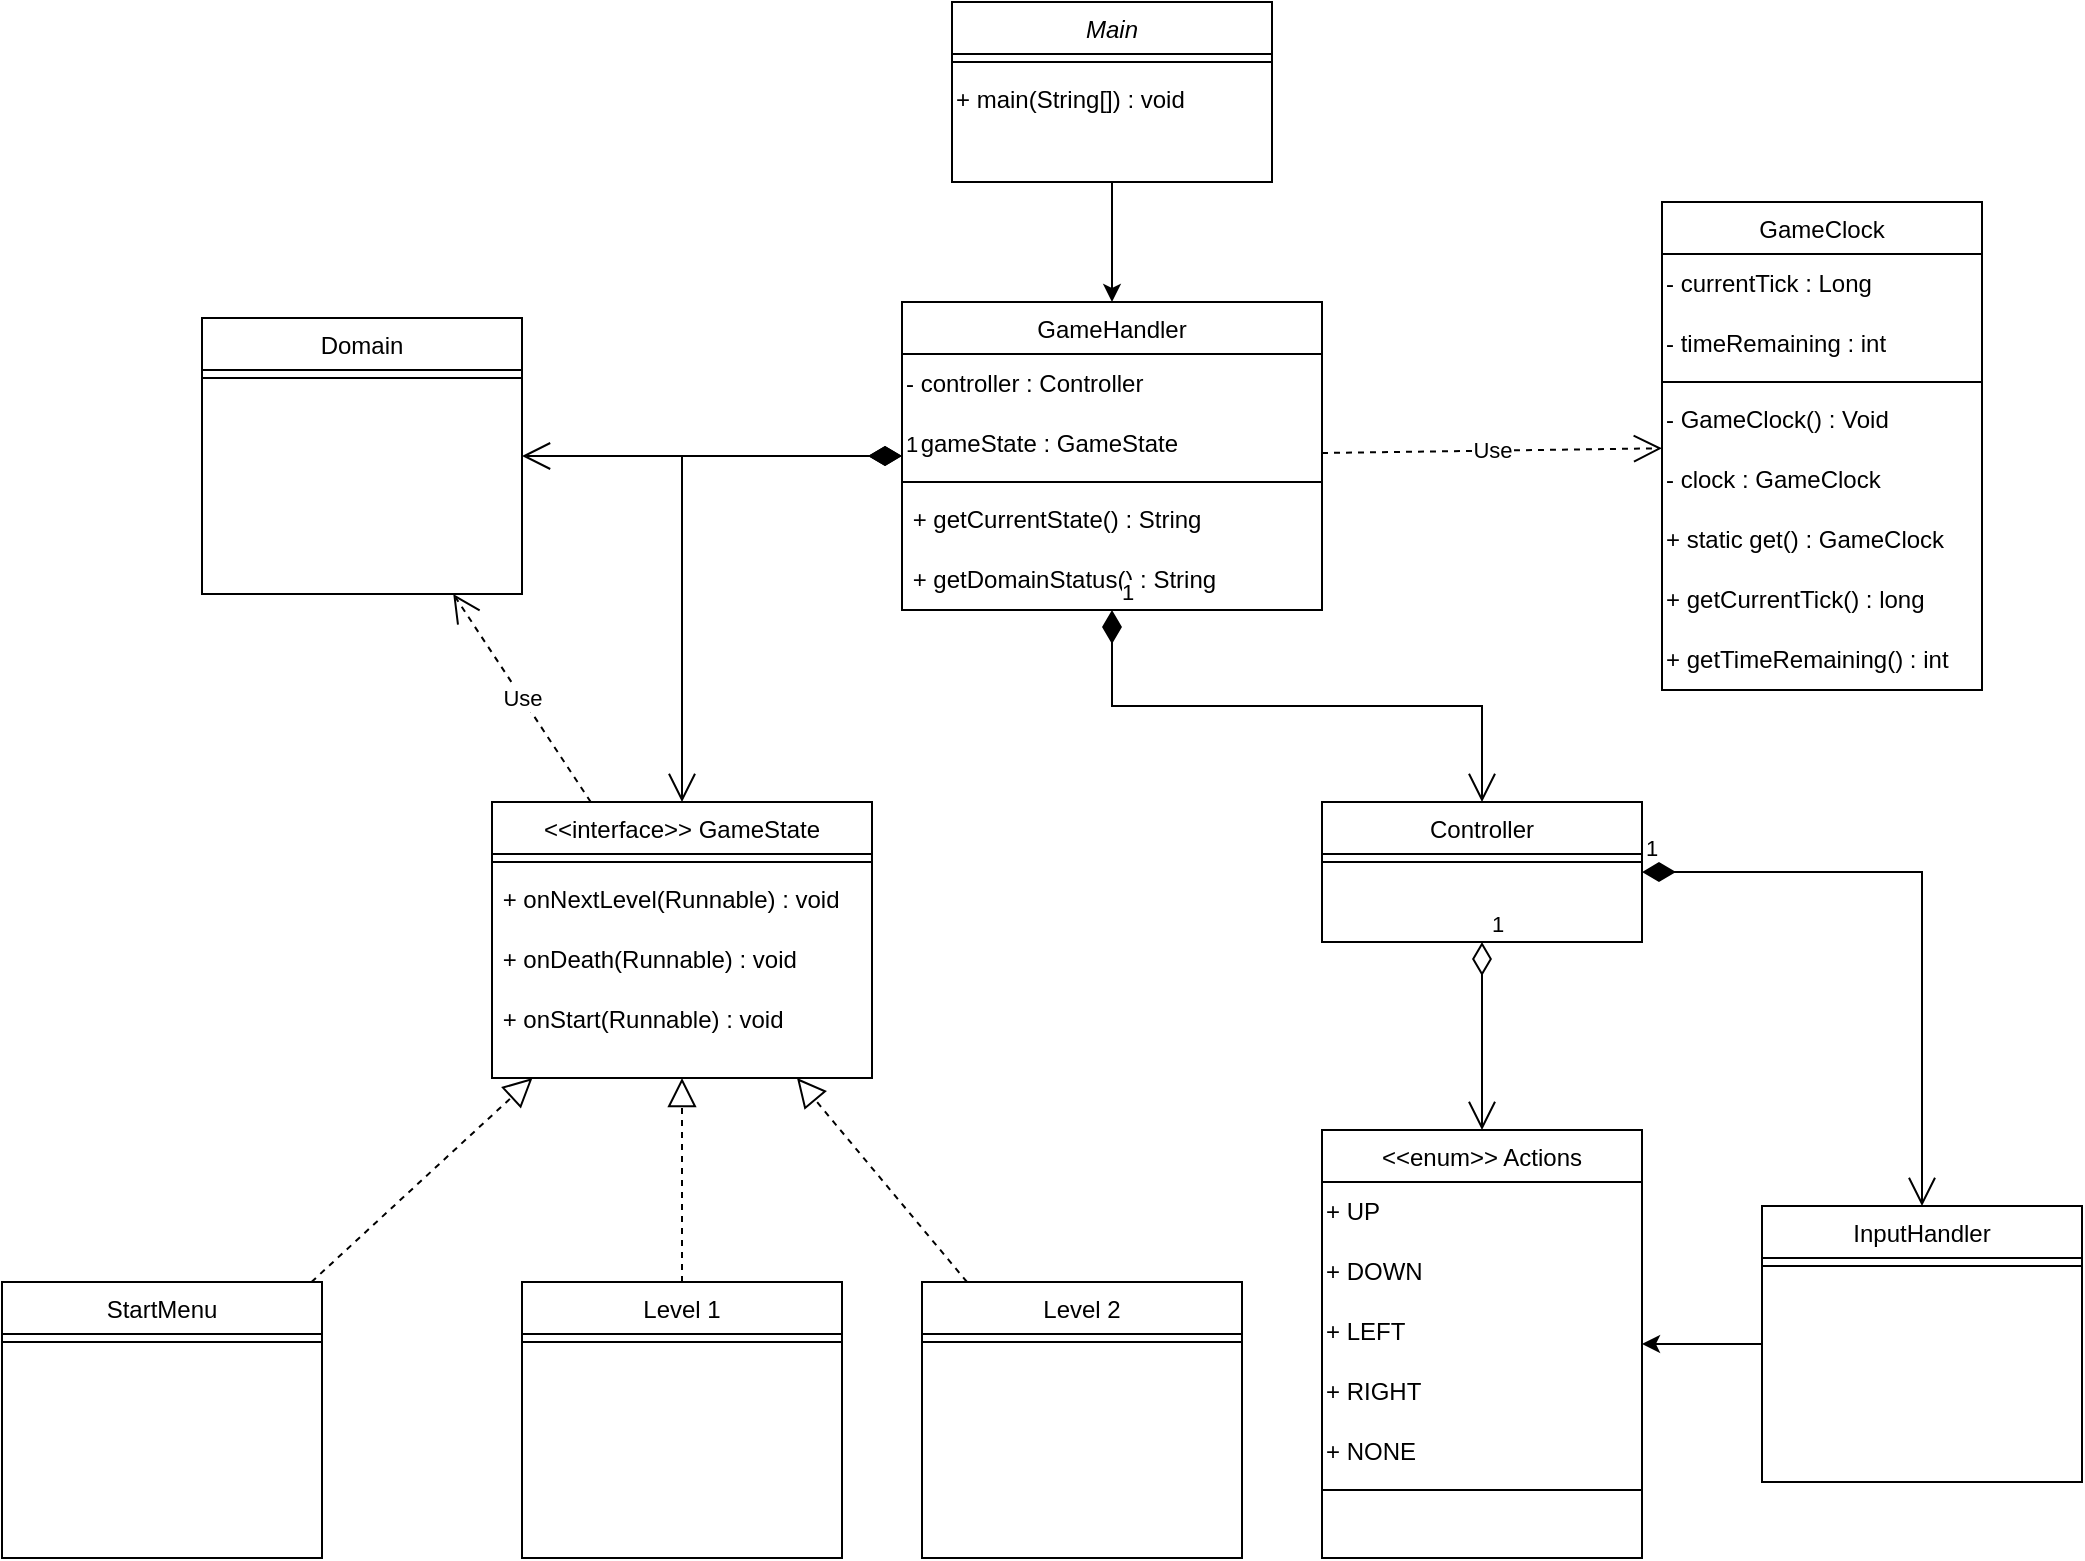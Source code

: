 <mxfile version="20.2.7" type="device"><diagram id="C5RBs43oDa-KdzZeNtuy" name="Page-1"><mxGraphModel dx="2434" dy="1121" grid="1" gridSize="10" guides="1" tooltips="1" connect="1" arrows="1" fold="1" page="0" pageScale="1" pageWidth="827" pageHeight="1169" math="0" shadow="0"><root><mxCell id="WIyWlLk6GJQsqaUBKTNV-0"/><mxCell id="WIyWlLk6GJQsqaUBKTNV-1" parent="WIyWlLk6GJQsqaUBKTNV-0"/><mxCell id="tV9XGuSJLIqi6XXFfAMn-1" style="edgeStyle=orthogonalEdgeStyle;rounded=0;orthogonalLoop=1;jettySize=auto;html=1;" parent="WIyWlLk6GJQsqaUBKTNV-1" source="zkfFHV4jXpPFQw0GAbJ--0" target="jPXhGCCj24Gc0b7bJ52H-2" edge="1"><mxGeometry relative="1" as="geometry"/></mxCell><mxCell id="zkfFHV4jXpPFQw0GAbJ--0" value="Main" style="swimlane;fontStyle=2;align=center;verticalAlign=top;childLayout=stackLayout;horizontal=1;startSize=26;horizontalStack=0;resizeParent=1;resizeLast=0;collapsible=1;marginBottom=0;rounded=0;shadow=0;strokeWidth=1;" parent="WIyWlLk6GJQsqaUBKTNV-1" vertex="1"><mxGeometry x="95" y="200" width="160" height="90" as="geometry"><mxRectangle x="230" y="140" width="160" height="26" as="alternateBounds"/></mxGeometry></mxCell><mxCell id="zkfFHV4jXpPFQw0GAbJ--4" value="" style="line;html=1;strokeWidth=1;align=left;verticalAlign=middle;spacingTop=-1;spacingLeft=3;spacingRight=3;rotatable=0;labelPosition=right;points=[];portConstraint=eastwest;" parent="zkfFHV4jXpPFQw0GAbJ--0" vertex="1"><mxGeometry y="26" width="160" height="8" as="geometry"/></mxCell><mxCell id="1n_-eb8jCOHsphEBcGUr-0" value="+ main(String[]) : void" style="text;html=1;align=left;verticalAlign=middle;resizable=0;points=[];autosize=1;strokeColor=none;fillColor=none;" parent="zkfFHV4jXpPFQw0GAbJ--0" vertex="1"><mxGeometry y="34" width="160" height="30" as="geometry"/></mxCell><mxCell id="tV9XGuSJLIqi6XXFfAMn-10" style="edgeStyle=orthogonalEdgeStyle;rounded=0;orthogonalLoop=1;jettySize=auto;html=1;entryX=1;entryY=0.5;entryDx=0;entryDy=0;" parent="WIyWlLk6GJQsqaUBKTNV-1" source="zkfFHV4jXpPFQw0GAbJ--6" target="tV9XGuSJLIqi6XXFfAMn-4" edge="1"><mxGeometry relative="1" as="geometry"/></mxCell><mxCell id="zkfFHV4jXpPFQw0GAbJ--6" value="InputHandler" style="swimlane;fontStyle=0;align=center;verticalAlign=top;childLayout=stackLayout;horizontal=1;startSize=26;horizontalStack=0;resizeParent=1;resizeLast=0;collapsible=1;marginBottom=0;rounded=0;shadow=0;strokeWidth=1;" parent="WIyWlLk6GJQsqaUBKTNV-1" vertex="1"><mxGeometry x="500" y="802" width="160" height="138" as="geometry"><mxRectangle x="130" y="380" width="160" height="26" as="alternateBounds"/></mxGeometry></mxCell><mxCell id="zkfFHV4jXpPFQw0GAbJ--9" value="" style="line;html=1;strokeWidth=1;align=left;verticalAlign=middle;spacingTop=-1;spacingLeft=3;spacingRight=3;rotatable=0;labelPosition=right;points=[];portConstraint=eastwest;" parent="zkfFHV4jXpPFQw0GAbJ--6" vertex="1"><mxGeometry y="26" width="160" height="8" as="geometry"/></mxCell><mxCell id="zkfFHV4jXpPFQw0GAbJ--13" value="Controller" style="swimlane;fontStyle=0;align=center;verticalAlign=top;childLayout=stackLayout;horizontal=1;startSize=26;horizontalStack=0;resizeParent=1;resizeLast=0;collapsible=1;marginBottom=0;rounded=0;shadow=0;strokeWidth=1;" parent="WIyWlLk6GJQsqaUBKTNV-1" vertex="1"><mxGeometry x="280" y="600" width="160" height="70" as="geometry"><mxRectangle x="340" y="380" width="170" height="26" as="alternateBounds"/></mxGeometry></mxCell><mxCell id="zkfFHV4jXpPFQw0GAbJ--15" value="" style="line;html=1;strokeWidth=1;align=left;verticalAlign=middle;spacingTop=-1;spacingLeft=3;spacingRight=3;rotatable=0;labelPosition=right;points=[];portConstraint=eastwest;" parent="zkfFHV4jXpPFQw0GAbJ--13" vertex="1"><mxGeometry y="26" width="160" height="8" as="geometry"/></mxCell><mxCell id="zkfFHV4jXpPFQw0GAbJ--17" value="GameClock" style="swimlane;fontStyle=0;align=center;verticalAlign=top;childLayout=stackLayout;horizontal=1;startSize=26;horizontalStack=0;resizeParent=1;resizeLast=0;collapsible=1;marginBottom=0;rounded=0;shadow=0;strokeWidth=1;" parent="WIyWlLk6GJQsqaUBKTNV-1" vertex="1"><mxGeometry x="450" y="300" width="160" height="244" as="geometry"><mxRectangle x="550" y="140" width="160" height="26" as="alternateBounds"/></mxGeometry></mxCell><mxCell id="1n_-eb8jCOHsphEBcGUr-9" value="&lt;div align=&quot;left&quot;&gt;- currentTick : Long&lt;br&gt;&lt;/div&gt;" style="text;html=1;align=left;verticalAlign=middle;resizable=0;points=[];autosize=1;strokeColor=none;fillColor=none;" parent="zkfFHV4jXpPFQw0GAbJ--17" vertex="1"><mxGeometry y="26" width="160" height="30" as="geometry"/></mxCell><mxCell id="1n_-eb8jCOHsphEBcGUr-10" value="- timeRemaining : int" style="text;html=1;align=left;verticalAlign=middle;resizable=0;points=[];autosize=1;strokeColor=none;fillColor=none;" parent="zkfFHV4jXpPFQw0GAbJ--17" vertex="1"><mxGeometry y="56" width="160" height="30" as="geometry"/></mxCell><mxCell id="zkfFHV4jXpPFQw0GAbJ--23" value="" style="line;html=1;strokeWidth=1;align=left;verticalAlign=middle;spacingTop=-1;spacingLeft=3;spacingRight=3;rotatable=0;labelPosition=right;points=[];portConstraint=eastwest;" parent="zkfFHV4jXpPFQw0GAbJ--17" vertex="1"><mxGeometry y="86" width="160" height="8" as="geometry"/></mxCell><mxCell id="1n_-eb8jCOHsphEBcGUr-5" value="&lt;div align=&quot;left&quot;&gt;- GameClock() : Void&lt;br&gt;&lt;/div&gt;" style="text;html=1;align=left;verticalAlign=middle;resizable=0;points=[];autosize=1;strokeColor=none;fillColor=none;" parent="zkfFHV4jXpPFQw0GAbJ--17" vertex="1"><mxGeometry y="94" width="160" height="30" as="geometry"/></mxCell><mxCell id="1n_-eb8jCOHsphEBcGUr-8" value="&lt;div align=&quot;left&quot;&gt;- clock : GameClock&lt;br&gt;&lt;/div&gt;" style="text;html=1;align=left;verticalAlign=middle;resizable=0;points=[];autosize=1;strokeColor=none;fillColor=none;" parent="zkfFHV4jXpPFQw0GAbJ--17" vertex="1"><mxGeometry y="124" width="160" height="30" as="geometry"/></mxCell><mxCell id="1n_-eb8jCOHsphEBcGUr-23" value="&lt;div align=&quot;left&quot;&gt;+ static get() : GameClock&lt;/div&gt;" style="text;html=1;align=left;verticalAlign=middle;resizable=0;points=[];autosize=1;strokeColor=none;fillColor=none;" parent="zkfFHV4jXpPFQw0GAbJ--17" vertex="1"><mxGeometry y="154" width="160" height="30" as="geometry"/></mxCell><mxCell id="1n_-eb8jCOHsphEBcGUr-6" value="&lt;div align=&quot;left&quot;&gt;+ getCurrentTick() : long&lt;br&gt;&lt;/div&gt;" style="text;html=1;align=left;verticalAlign=middle;resizable=0;points=[];autosize=1;strokeColor=none;fillColor=none;" parent="zkfFHV4jXpPFQw0GAbJ--17" vertex="1"><mxGeometry y="184" width="160" height="30" as="geometry"/></mxCell><mxCell id="1n_-eb8jCOHsphEBcGUr-7" value="&lt;div align=&quot;left&quot;&gt;+ getTimeRemaining() : int&lt;br&gt;&lt;/div&gt;" style="text;html=1;align=left;verticalAlign=middle;resizable=0;points=[];autosize=1;strokeColor=none;fillColor=none;" parent="zkfFHV4jXpPFQw0GAbJ--17" vertex="1"><mxGeometry y="214" width="160" height="30" as="geometry"/></mxCell><mxCell id="jPXhGCCj24Gc0b7bJ52H-2" value="GameHandler" style="swimlane;fontStyle=0;align=center;verticalAlign=top;childLayout=stackLayout;horizontal=1;startSize=26;horizontalStack=0;resizeParent=1;resizeLast=0;collapsible=1;marginBottom=0;rounded=0;shadow=0;strokeWidth=1;" parent="WIyWlLk6GJQsqaUBKTNV-1" vertex="1"><mxGeometry x="70" y="350" width="210" height="154" as="geometry"><mxRectangle x="130" y="380" width="160" height="26" as="alternateBounds"/></mxGeometry></mxCell><mxCell id="1n_-eb8jCOHsphEBcGUr-1" value="- controller : Controller" style="text;html=1;align=left;verticalAlign=middle;resizable=0;points=[];autosize=1;strokeColor=none;fillColor=none;" parent="jPXhGCCj24Gc0b7bJ52H-2" vertex="1"><mxGeometry y="26" width="210" height="30" as="geometry"/></mxCell><mxCell id="1n_-eb8jCOHsphEBcGUr-4" value="- gameState : GameState" style="text;html=1;align=left;verticalAlign=middle;resizable=0;points=[];autosize=1;strokeColor=none;fillColor=none;" parent="jPXhGCCj24Gc0b7bJ52H-2" vertex="1"><mxGeometry y="56" width="210" height="30" as="geometry"/></mxCell><mxCell id="jPXhGCCj24Gc0b7bJ52H-3" value="" style="line;html=1;strokeWidth=1;align=left;verticalAlign=middle;spacingTop=-1;spacingLeft=3;spacingRight=3;rotatable=0;labelPosition=right;points=[];portConstraint=eastwest;" parent="jPXhGCCj24Gc0b7bJ52H-2" vertex="1"><mxGeometry y="86" width="210" height="8" as="geometry"/></mxCell><mxCell id="1n_-eb8jCOHsphEBcGUr-22" value="&amp;nbsp;+ getCurrentState() : String " style="text;html=1;align=left;verticalAlign=middle;resizable=0;points=[];autosize=1;strokeColor=none;fillColor=none;" parent="jPXhGCCj24Gc0b7bJ52H-2" vertex="1"><mxGeometry y="94" width="210" height="30" as="geometry"/></mxCell><mxCell id="0WyTP3QgR1Wc-FGRCfWP-0" value="&amp;nbsp;+ getDomainStatus() : String " style="text;html=1;align=left;verticalAlign=middle;resizable=0;points=[];autosize=1;strokeColor=none;fillColor=none;" vertex="1" parent="jPXhGCCj24Gc0b7bJ52H-2"><mxGeometry y="124" width="210" height="30" as="geometry"/></mxCell><mxCell id="tV9XGuSJLIqi6XXFfAMn-4" value="&lt;&lt;enum&gt;&gt; Actions" style="swimlane;fontStyle=0;align=center;verticalAlign=top;childLayout=stackLayout;horizontal=1;startSize=26;horizontalStack=0;resizeParent=1;resizeLast=0;collapsible=1;marginBottom=0;rounded=0;shadow=0;strokeWidth=1;" parent="WIyWlLk6GJQsqaUBKTNV-1" vertex="1"><mxGeometry x="280" y="764" width="160" height="214" as="geometry"><mxRectangle x="130" y="380" width="160" height="26" as="alternateBounds"/></mxGeometry></mxCell><mxCell id="1n_-eb8jCOHsphEBcGUr-30" value="&lt;div&gt;+ UP&lt;/div&gt;" style="text;html=1;align=left;verticalAlign=middle;resizable=0;points=[];autosize=1;strokeColor=none;fillColor=none;" parent="tV9XGuSJLIqi6XXFfAMn-4" vertex="1"><mxGeometry y="26" width="160" height="30" as="geometry"/></mxCell><mxCell id="1n_-eb8jCOHsphEBcGUr-31" value="&lt;div&gt;+ DOWN&lt;br&gt;&lt;/div&gt;" style="text;html=1;align=left;verticalAlign=middle;resizable=0;points=[];autosize=1;strokeColor=none;fillColor=none;" parent="tV9XGuSJLIqi6XXFfAMn-4" vertex="1"><mxGeometry y="56" width="160" height="30" as="geometry"/></mxCell><mxCell id="1n_-eb8jCOHsphEBcGUr-32" value="&lt;div&gt;+ LEFT&lt;br&gt;&lt;/div&gt;" style="text;html=1;align=left;verticalAlign=middle;resizable=0;points=[];autosize=1;strokeColor=none;fillColor=none;" parent="tV9XGuSJLIqi6XXFfAMn-4" vertex="1"><mxGeometry y="86" width="160" height="30" as="geometry"/></mxCell><mxCell id="1n_-eb8jCOHsphEBcGUr-33" value="&lt;div&gt;+ RIGHT&lt;br&gt;&lt;/div&gt;" style="text;html=1;align=left;verticalAlign=middle;resizable=0;points=[];autosize=1;strokeColor=none;fillColor=none;" parent="tV9XGuSJLIqi6XXFfAMn-4" vertex="1"><mxGeometry y="116" width="160" height="30" as="geometry"/></mxCell><mxCell id="1n_-eb8jCOHsphEBcGUr-34" value="&lt;div&gt;+ NONE&lt;br&gt;&lt;/div&gt;" style="text;html=1;align=left;verticalAlign=middle;resizable=0;points=[];autosize=1;strokeColor=none;fillColor=none;" parent="tV9XGuSJLIqi6XXFfAMn-4" vertex="1"><mxGeometry y="146" width="160" height="30" as="geometry"/></mxCell><mxCell id="tV9XGuSJLIqi6XXFfAMn-5" value="" style="line;html=1;strokeWidth=1;align=left;verticalAlign=middle;spacingTop=-1;spacingLeft=3;spacingRight=3;rotatable=0;labelPosition=right;points=[];portConstraint=eastwest;" parent="tV9XGuSJLIqi6XXFfAMn-4" vertex="1"><mxGeometry y="176" width="160" height="8" as="geometry"/></mxCell><mxCell id="tV9XGuSJLIqi6XXFfAMn-8" value="&lt;&lt;interface&gt;&gt; GameState" style="swimlane;fontStyle=0;align=center;verticalAlign=top;childLayout=stackLayout;horizontal=1;startSize=26;horizontalStack=0;resizeParent=1;resizeLast=0;collapsible=1;marginBottom=0;rounded=0;shadow=0;strokeWidth=1;" parent="WIyWlLk6GJQsqaUBKTNV-1" vertex="1"><mxGeometry x="-135" y="600" width="190" height="138" as="geometry"><mxRectangle x="130" y="380" width="160" height="26" as="alternateBounds"/></mxGeometry></mxCell><mxCell id="tV9XGuSJLIqi6XXFfAMn-9" value="" style="line;html=1;strokeWidth=1;align=left;verticalAlign=middle;spacingTop=-1;spacingLeft=3;spacingRight=3;rotatable=0;labelPosition=right;points=[];portConstraint=eastwest;" parent="tV9XGuSJLIqi6XXFfAMn-8" vertex="1"><mxGeometry y="26" width="190" height="8" as="geometry"/></mxCell><mxCell id="jObUowSeC8P8ztGC8eGn-5" value="&amp;nbsp;+ onNextLevel(Runnable) : void " style="text;html=1;align=left;verticalAlign=middle;resizable=0;points=[];autosize=1;strokeColor=none;fillColor=none;" parent="tV9XGuSJLIqi6XXFfAMn-8" vertex="1"><mxGeometry y="34" width="190" height="30" as="geometry"/></mxCell><mxCell id="jObUowSeC8P8ztGC8eGn-6" value="&lt;div&gt;&amp;nbsp;+ onDeath(Runnable) : void&lt;/div&gt;" style="text;html=1;align=left;verticalAlign=middle;resizable=0;points=[];autosize=1;strokeColor=none;fillColor=none;" parent="tV9XGuSJLIqi6XXFfAMn-8" vertex="1"><mxGeometry y="64" width="190" height="30" as="geometry"/></mxCell><mxCell id="jObUowSeC8P8ztGC8eGn-7" value="&amp;nbsp;+ onStart(Runnable) : void " style="text;html=1;align=left;verticalAlign=middle;resizable=0;points=[];autosize=1;strokeColor=none;fillColor=none;" parent="tV9XGuSJLIqi6XXFfAMn-8" vertex="1"><mxGeometry y="94" width="190" height="30" as="geometry"/></mxCell><mxCell id="tV9XGuSJLIqi6XXFfAMn-12" value="1" style="endArrow=open;html=1;endSize=12;startArrow=diamondThin;startSize=14;startFill=0;edgeStyle=orthogonalEdgeStyle;align=left;verticalAlign=bottom;rounded=0;" parent="WIyWlLk6GJQsqaUBKTNV-1" source="zkfFHV4jXpPFQw0GAbJ--13" target="tV9XGuSJLIqi6XXFfAMn-4" edge="1"><mxGeometry x="-1" y="3" relative="1" as="geometry"><mxPoint x="610" y="674.5" as="sourcePoint"/><mxPoint x="770" y="674.5" as="targetPoint"/></mxGeometry></mxCell><mxCell id="tV9XGuSJLIqi6XXFfAMn-14" value="1" style="endArrow=open;html=1;endSize=12;startArrow=diamondThin;startSize=14;startFill=1;edgeStyle=orthogonalEdgeStyle;align=left;verticalAlign=bottom;rounded=0;" parent="WIyWlLk6GJQsqaUBKTNV-1" source="zkfFHV4jXpPFQw0GAbJ--13" target="zkfFHV4jXpPFQw0GAbJ--6" edge="1"><mxGeometry x="-1" y="3" relative="1" as="geometry"><mxPoint x="580" y="750" as="sourcePoint"/><mxPoint x="740" y="750" as="targetPoint"/></mxGeometry></mxCell><mxCell id="tV9XGuSJLIqi6XXFfAMn-15" value="1" style="endArrow=open;html=1;endSize=12;startArrow=diamondThin;startSize=14;startFill=1;edgeStyle=orthogonalEdgeStyle;align=left;verticalAlign=bottom;rounded=0;" parent="WIyWlLk6GJQsqaUBKTNV-1" source="jPXhGCCj24Gc0b7bJ52H-2" target="zkfFHV4jXpPFQw0GAbJ--13" edge="1"><mxGeometry x="-1" y="3" relative="1" as="geometry"><mxPoint x="210" y="670" as="sourcePoint"/><mxPoint x="400" y="825" as="targetPoint"/></mxGeometry></mxCell><mxCell id="tV9XGuSJLIqi6XXFfAMn-16" value="1" style="endArrow=open;html=1;endSize=12;startArrow=diamondThin;startSize=14;startFill=1;edgeStyle=orthogonalEdgeStyle;align=left;verticalAlign=bottom;rounded=0;" parent="WIyWlLk6GJQsqaUBKTNV-1" source="jPXhGCCj24Gc0b7bJ52H-2" target="tV9XGuSJLIqi6XXFfAMn-8" edge="1"><mxGeometry x="-1" y="3" relative="1" as="geometry"><mxPoint x="270" y="680" as="sourcePoint"/><mxPoint x="540" y="771" as="targetPoint"/></mxGeometry></mxCell><mxCell id="tV9XGuSJLIqi6XXFfAMn-17" value="Domain" style="swimlane;fontStyle=0;align=center;verticalAlign=top;childLayout=stackLayout;horizontal=1;startSize=26;horizontalStack=0;resizeParent=1;resizeLast=0;collapsible=1;marginBottom=0;rounded=0;shadow=0;strokeWidth=1;" parent="WIyWlLk6GJQsqaUBKTNV-1" vertex="1"><mxGeometry x="-280" y="358" width="160" height="138" as="geometry"><mxRectangle x="130" y="380" width="160" height="26" as="alternateBounds"/></mxGeometry></mxCell><mxCell id="tV9XGuSJLIqi6XXFfAMn-18" value="" style="line;html=1;strokeWidth=1;align=left;verticalAlign=middle;spacingTop=-1;spacingLeft=3;spacingRight=3;rotatable=0;labelPosition=right;points=[];portConstraint=eastwest;" parent="tV9XGuSJLIqi6XXFfAMn-17" vertex="1"><mxGeometry y="26" width="160" height="8" as="geometry"/></mxCell><mxCell id="tV9XGuSJLIqi6XXFfAMn-19" value="1" style="endArrow=open;html=1;endSize=12;startArrow=diamondThin;startSize=14;startFill=1;edgeStyle=orthogonalEdgeStyle;align=left;verticalAlign=bottom;rounded=0;" parent="WIyWlLk6GJQsqaUBKTNV-1" source="jPXhGCCj24Gc0b7bJ52H-2" target="tV9XGuSJLIqi6XXFfAMn-17" edge="1"><mxGeometry x="-1" y="3" relative="1" as="geometry"><mxPoint x="250" y="548" as="sourcePoint"/><mxPoint x="250" y="760" as="targetPoint"/></mxGeometry></mxCell><mxCell id="1n_-eb8jCOHsphEBcGUr-3" value="Use" style="endArrow=open;endSize=12;dashed=1;html=1;rounded=0;" parent="WIyWlLk6GJQsqaUBKTNV-1" source="jPXhGCCj24Gc0b7bJ52H-2" target="zkfFHV4jXpPFQw0GAbJ--17" edge="1"><mxGeometry width="160" relative="1" as="geometry"><mxPoint x="350" y="620" as="sourcePoint"/><mxPoint x="510" y="620" as="targetPoint"/></mxGeometry></mxCell><mxCell id="1n_-eb8jCOHsphEBcGUr-11" value="StartMenu" style="swimlane;fontStyle=0;align=center;verticalAlign=top;childLayout=stackLayout;horizontal=1;startSize=26;horizontalStack=0;resizeParent=1;resizeLast=0;collapsible=1;marginBottom=0;rounded=0;shadow=0;strokeWidth=1;" parent="WIyWlLk6GJQsqaUBKTNV-1" vertex="1"><mxGeometry x="-380" y="840" width="160" height="138" as="geometry"><mxRectangle x="130" y="380" width="160" height="26" as="alternateBounds"/></mxGeometry></mxCell><mxCell id="1n_-eb8jCOHsphEBcGUr-12" value="" style="line;html=1;strokeWidth=1;align=left;verticalAlign=middle;spacingTop=-1;spacingLeft=3;spacingRight=3;rotatable=0;labelPosition=right;points=[];portConstraint=eastwest;" parent="1n_-eb8jCOHsphEBcGUr-11" vertex="1"><mxGeometry y="26" width="160" height="8" as="geometry"/></mxCell><mxCell id="1n_-eb8jCOHsphEBcGUr-15" value="Level 1" style="swimlane;fontStyle=0;align=center;verticalAlign=top;childLayout=stackLayout;horizontal=1;startSize=26;horizontalStack=0;resizeParent=1;resizeLast=0;collapsible=1;marginBottom=0;rounded=0;shadow=0;strokeWidth=1;" parent="WIyWlLk6GJQsqaUBKTNV-1" vertex="1"><mxGeometry x="-120" y="840" width="160" height="138" as="geometry"><mxRectangle x="130" y="380" width="160" height="26" as="alternateBounds"/></mxGeometry></mxCell><mxCell id="1n_-eb8jCOHsphEBcGUr-16" value="" style="line;html=1;strokeWidth=1;align=left;verticalAlign=middle;spacingTop=-1;spacingLeft=3;spacingRight=3;rotatable=0;labelPosition=right;points=[];portConstraint=eastwest;" parent="1n_-eb8jCOHsphEBcGUr-15" vertex="1"><mxGeometry y="26" width="160" height="8" as="geometry"/></mxCell><mxCell id="1n_-eb8jCOHsphEBcGUr-17" value="Level 2" style="swimlane;fontStyle=0;align=center;verticalAlign=top;childLayout=stackLayout;horizontal=1;startSize=26;horizontalStack=0;resizeParent=1;resizeLast=0;collapsible=1;marginBottom=0;rounded=0;shadow=0;strokeWidth=1;" parent="WIyWlLk6GJQsqaUBKTNV-1" vertex="1"><mxGeometry x="80" y="840" width="160" height="138" as="geometry"><mxRectangle x="130" y="380" width="160" height="26" as="alternateBounds"/></mxGeometry></mxCell><mxCell id="1n_-eb8jCOHsphEBcGUr-18" value="" style="line;html=1;strokeWidth=1;align=left;verticalAlign=middle;spacingTop=-1;spacingLeft=3;spacingRight=3;rotatable=0;labelPosition=right;points=[];portConstraint=eastwest;" parent="1n_-eb8jCOHsphEBcGUr-17" vertex="1"><mxGeometry y="26" width="160" height="8" as="geometry"/></mxCell><mxCell id="1n_-eb8jCOHsphEBcGUr-19" value="" style="endArrow=block;dashed=1;endFill=0;endSize=12;html=1;rounded=0;" parent="WIyWlLk6GJQsqaUBKTNV-1" source="1n_-eb8jCOHsphEBcGUr-11" target="tV9XGuSJLIqi6XXFfAMn-8" edge="1"><mxGeometry width="160" relative="1" as="geometry"><mxPoint x="-20" y="770" as="sourcePoint"/><mxPoint x="140" y="770" as="targetPoint"/></mxGeometry></mxCell><mxCell id="1n_-eb8jCOHsphEBcGUr-20" value="" style="endArrow=block;dashed=1;endFill=0;endSize=12;html=1;rounded=0;" parent="WIyWlLk6GJQsqaUBKTNV-1" source="1n_-eb8jCOHsphEBcGUr-15" target="tV9XGuSJLIqi6XXFfAMn-8" edge="1"><mxGeometry width="160" relative="1" as="geometry"><mxPoint x="60" y="1040" as="sourcePoint"/><mxPoint x="180" y="1040" as="targetPoint"/></mxGeometry></mxCell><mxCell id="1n_-eb8jCOHsphEBcGUr-21" value="" style="endArrow=block;dashed=1;endFill=0;endSize=12;html=1;rounded=0;" parent="WIyWlLk6GJQsqaUBKTNV-1" source="1n_-eb8jCOHsphEBcGUr-17" target="tV9XGuSJLIqi6XXFfAMn-8" edge="1"><mxGeometry width="160" relative="1" as="geometry"><mxPoint x="140" y="1150.004" as="sourcePoint"/><mxPoint x="260" y="1068.576" as="targetPoint"/></mxGeometry></mxCell><mxCell id="jObUowSeC8P8ztGC8eGn-3" value="Use" style="endArrow=open;endSize=12;dashed=1;html=1;rounded=0;" parent="WIyWlLk6GJQsqaUBKTNV-1" source="tV9XGuSJLIqi6XXFfAMn-8" target="tV9XGuSJLIqi6XXFfAMn-17" edge="1"><mxGeometry width="160" relative="1" as="geometry"><mxPoint x="132.955" y="850" as="sourcePoint"/><mxPoint x="-72.955" y="548" as="targetPoint"/></mxGeometry></mxCell></root></mxGraphModel></diagram></mxfile>
